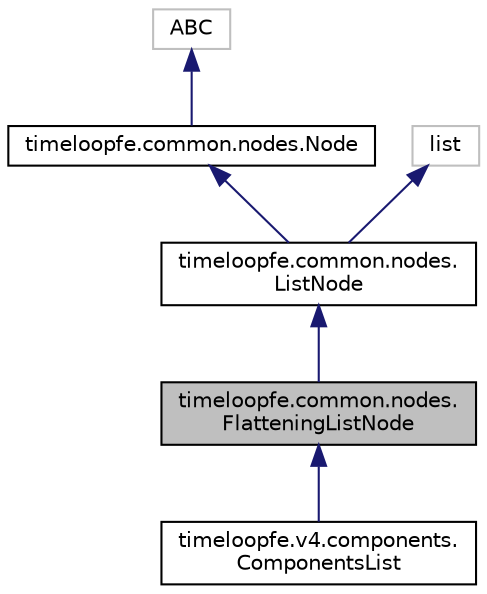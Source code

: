 digraph "timeloopfe.common.nodes.FlatteningListNode"
{
 // LATEX_PDF_SIZE
  edge [fontname="Helvetica",fontsize="10",labelfontname="Helvetica",labelfontsize="10"];
  node [fontname="Helvetica",fontsize="10",shape=record];
  Node1 [label="timeloopfe.common.nodes.\lFlatteningListNode",height=0.2,width=0.4,color="black", fillcolor="grey75", style="filled", fontcolor="black",tooltip="A list node that flattens lists of lists."];
  Node2 -> Node1 [dir="back",color="midnightblue",fontsize="10",style="solid",fontname="Helvetica"];
  Node2 [label="timeloopfe.common.nodes.\lListNode",height=0.2,width=0.4,color="black", fillcolor="white", style="filled",URL="$classtimeloopfe_1_1common_1_1nodes_1_1ListNode.html",tooltip="A node that is a list of other nodes."];
  Node3 -> Node2 [dir="back",color="midnightblue",fontsize="10",style="solid",fontname="Helvetica"];
  Node3 [label="timeloopfe.common.nodes.Node",height=0.2,width=0.4,color="black", fillcolor="white", style="filled",URL="$classtimeloopfe_1_1common_1_1nodes_1_1Node.html",tooltip="Base class for all nodes in the hierarchy."];
  Node4 -> Node3 [dir="back",color="midnightblue",fontsize="10",style="solid",fontname="Helvetica"];
  Node4 [label="ABC",height=0.2,width=0.4,color="grey75", fillcolor="white", style="filled",tooltip=" "];
  Node5 -> Node2 [dir="back",color="midnightblue",fontsize="10",style="solid",fontname="Helvetica"];
  Node5 [label="list",height=0.2,width=0.4,color="grey75", fillcolor="white", style="filled",tooltip=" "];
  Node1 -> Node6 [dir="back",color="midnightblue",fontsize="10",style="solid",fontname="Helvetica"];
  Node6 [label="timeloopfe.v4.components.\lComponentsList",height=0.2,width=0.4,color="black", fillcolor="white", style="filled",URL="$classtimeloopfe_1_1v4_1_1components_1_1ComponentsList.html",tooltip="A list of components."];
}
